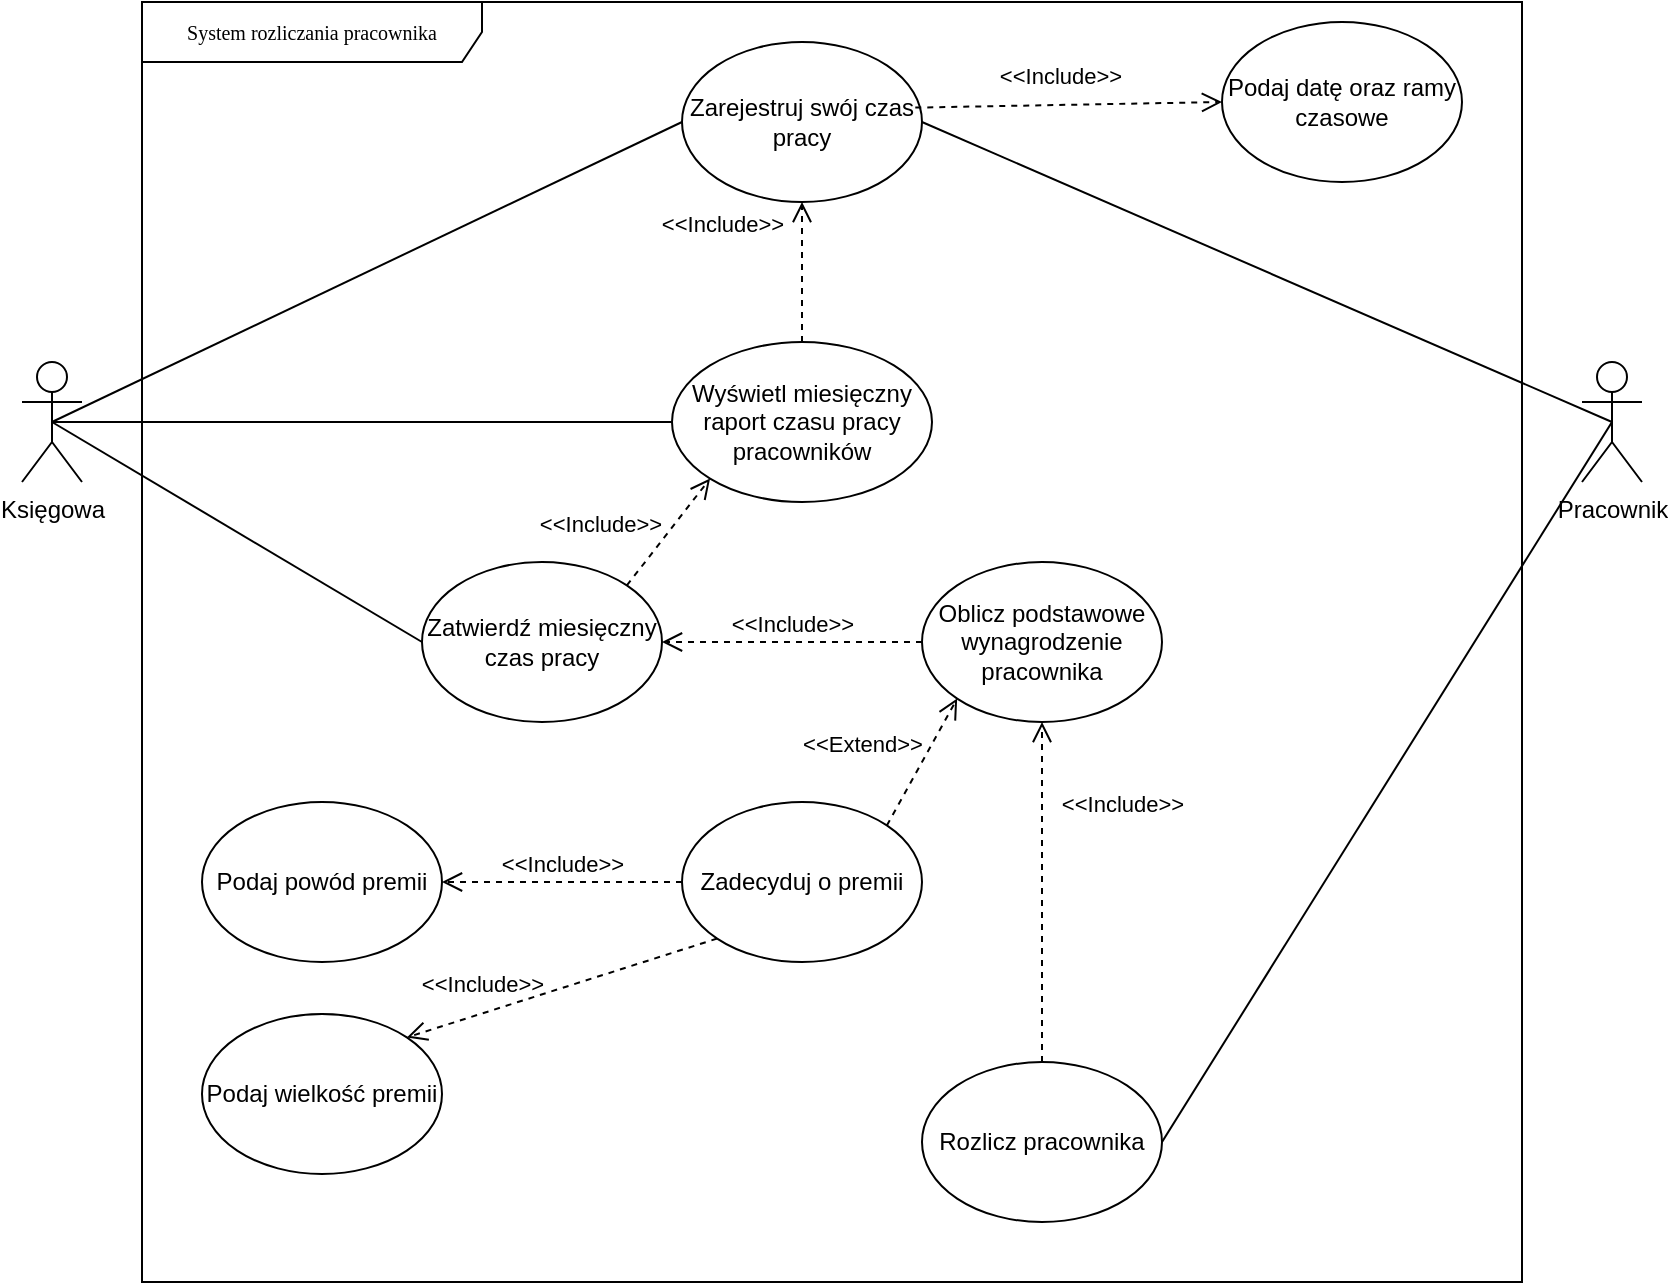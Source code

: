<mxfile version="26.0.9">
  <diagram name="Page-1" id="c4acf3e9-155e-7222-9cf6-157b1a14988f">
    <mxGraphModel dx="627" dy="565" grid="1" gridSize="10" guides="1" tooltips="1" connect="1" arrows="1" fold="1" page="1" pageScale="1" pageWidth="850" pageHeight="1100" background="none" math="0" shadow="0">
      <root>
        <mxCell id="0" />
        <mxCell id="1" parent="0" />
        <mxCell id="17acba5748e5396b-1" value="System rozliczania pracownika" style="shape=umlFrame;whiteSpace=wrap;html=1;rounded=0;shadow=0;comic=0;labelBackgroundColor=none;strokeWidth=1;fontFamily=Verdana;fontSize=10;align=center;width=170;height=30;" parent="1" vertex="1">
          <mxGeometry x="80" y="40" width="690" height="640" as="geometry" />
        </mxCell>
        <mxCell id="QQ5KWBCE0LgN9xvqeI5i-3" value="Pracownik" style="shape=umlActor;verticalLabelPosition=bottom;verticalAlign=top;html=1;" parent="1" vertex="1">
          <mxGeometry x="800" y="220" width="30" height="60" as="geometry" />
        </mxCell>
        <mxCell id="QQ5KWBCE0LgN9xvqeI5i-4" value="Księgowa" style="shape=umlActor;verticalLabelPosition=bottom;verticalAlign=top;html=1;" parent="1" vertex="1">
          <mxGeometry x="20" y="220" width="30" height="60" as="geometry" />
        </mxCell>
        <mxCell id="QQ5KWBCE0LgN9xvqeI5i-22" value="Wyświetl miesięczny raport czasu pracy pracowników" style="ellipse;whiteSpace=wrap;html=1;" parent="1" vertex="1">
          <mxGeometry x="345" y="210" width="130" height="80" as="geometry" />
        </mxCell>
        <mxCell id="QQ5KWBCE0LgN9xvqeI5i-49" value="" style="endArrow=none;html=1;rounded=0;entryX=0.5;entryY=0.5;entryDx=0;entryDy=0;entryPerimeter=0;exitX=0;exitY=0.5;exitDx=0;exitDy=0;" parent="1" source="QQ5KWBCE0LgN9xvqeI5i-22" target="QQ5KWBCE0LgN9xvqeI5i-4" edge="1">
          <mxGeometry width="50" height="50" relative="1" as="geometry">
            <mxPoint x="280" y="310" as="sourcePoint" />
            <mxPoint x="45" y="310" as="targetPoint" />
          </mxGeometry>
        </mxCell>
        <mxCell id="QQ5KWBCE0LgN9xvqeI5i-55" value="" style="endArrow=block;dashed=1;endFill=0;endSize=12;html=1;rounded=0;exitX=0.5;exitY=0;exitDx=0;exitDy=0;" parent="1" edge="1">
          <mxGeometry width="160" relative="1" as="geometry">
            <mxPoint x="330" y="260" as="sourcePoint" />
            <mxPoint x="330" y="260" as="targetPoint" />
          </mxGeometry>
        </mxCell>
        <mxCell id="QQ5KWBCE0LgN9xvqeI5i-60" value="" style="endArrow=none;html=1;rounded=0;entryX=1;entryY=0.5;entryDx=0;entryDy=0;exitX=0.5;exitY=0.5;exitDx=0;exitDy=0;exitPerimeter=0;" parent="1" source="QQ5KWBCE0LgN9xvqeI5i-3" target="QQ5KWBCE0LgN9xvqeI5i-66" edge="1">
          <mxGeometry width="50" height="50" relative="1" as="geometry">
            <mxPoint x="660" y="119.58" as="sourcePoint" />
            <mxPoint x="320" y="130" as="targetPoint" />
          </mxGeometry>
        </mxCell>
        <mxCell id="QQ5KWBCE0LgN9xvqeI5i-65" value="Oblicz podstawowe wynagrodzenie pracownika" style="ellipse;whiteSpace=wrap;html=1;" parent="1" vertex="1">
          <mxGeometry x="470" y="320" width="120" height="80" as="geometry" />
        </mxCell>
        <mxCell id="QQ5KWBCE0LgN9xvqeI5i-66" value="Zarejestruj swój czas pracy" style="ellipse;whiteSpace=wrap;html=1;" parent="1" vertex="1">
          <mxGeometry x="350" y="60" width="120" height="80" as="geometry" />
        </mxCell>
        <mxCell id="QQ5KWBCE0LgN9xvqeI5i-68" value="" style="endArrow=none;html=1;rounded=0;entryX=0.5;entryY=0.5;entryDx=0;entryDy=0;entryPerimeter=0;exitX=0;exitY=0.5;exitDx=0;exitDy=0;" parent="1" source="QQ5KWBCE0LgN9xvqeI5i-66" target="QQ5KWBCE0LgN9xvqeI5i-4" edge="1">
          <mxGeometry width="50" height="50" relative="1" as="geometry">
            <mxPoint x="335" y="280" as="sourcePoint" />
            <mxPoint x="50" y="280" as="targetPoint" />
          </mxGeometry>
        </mxCell>
        <mxCell id="QQ5KWBCE0LgN9xvqeI5i-72" value="Rozlicz pracownika" style="ellipse;whiteSpace=wrap;html=1;" parent="1" vertex="1">
          <mxGeometry x="470" y="570" width="120" height="80" as="geometry" />
        </mxCell>
        <mxCell id="QQ5KWBCE0LgN9xvqeI5i-73" value="Zadecyduj o premii" style="ellipse;whiteSpace=wrap;html=1;" parent="1" vertex="1">
          <mxGeometry x="350" y="440" width="120" height="80" as="geometry" />
        </mxCell>
        <mxCell id="QQ5KWBCE0LgN9xvqeI5i-74" value="" style="endArrow=none;html=1;rounded=0;entryX=1;entryY=0.5;entryDx=0;entryDy=0;exitX=0.5;exitY=0.5;exitDx=0;exitDy=0;exitPerimeter=0;" parent="1" source="QQ5KWBCE0LgN9xvqeI5i-3" target="QQ5KWBCE0LgN9xvqeI5i-72" edge="1">
          <mxGeometry width="50" height="50" relative="1" as="geometry">
            <mxPoint x="815" y="310" as="sourcePoint" />
            <mxPoint x="470" y="310" as="targetPoint" />
          </mxGeometry>
        </mxCell>
        <mxCell id="QQ5KWBCE0LgN9xvqeI5i-77" value="Podaj wielkość premii" style="ellipse;whiteSpace=wrap;html=1;" parent="1" vertex="1">
          <mxGeometry x="110" y="546" width="120" height="80" as="geometry" />
        </mxCell>
        <mxCell id="QQ5KWBCE0LgN9xvqeI5i-81" value="Podaj powód premii" style="ellipse;whiteSpace=wrap;html=1;" parent="1" vertex="1">
          <mxGeometry x="110" y="440" width="120" height="80" as="geometry" />
        </mxCell>
        <mxCell id="QQ5KWBCE0LgN9xvqeI5i-85" value="Podaj datę oraz ramy czasowe" style="ellipse;whiteSpace=wrap;html=1;" parent="1" vertex="1">
          <mxGeometry x="620" y="50" width="120" height="80" as="geometry" />
        </mxCell>
        <mxCell id="QQ5KWBCE0LgN9xvqeI5i-88" value="Zatwierdź miesięczny czas pracy" style="ellipse;whiteSpace=wrap;html=1;" parent="1" vertex="1">
          <mxGeometry x="220" y="320" width="120" height="80" as="geometry" />
        </mxCell>
        <mxCell id="QQ5KWBCE0LgN9xvqeI5i-111" value="" style="endArrow=none;html=1;rounded=0;entryX=0.5;entryY=0.5;entryDx=0;entryDy=0;entryPerimeter=0;exitX=0;exitY=0.5;exitDx=0;exitDy=0;" parent="1" source="QQ5KWBCE0LgN9xvqeI5i-88" target="QQ5KWBCE0LgN9xvqeI5i-4" edge="1">
          <mxGeometry width="50" height="50" relative="1" as="geometry">
            <mxPoint x="360" y="260" as="sourcePoint" />
            <mxPoint x="45" y="260" as="targetPoint" />
          </mxGeometry>
        </mxCell>
        <mxCell id="Ez4-qI9eSprWymzFdfLd-1" value="&amp;lt;&amp;lt;Include&amp;gt;&amp;gt;" style="endArrow=open;startArrow=none;endFill=0;startFill=0;endSize=8;html=1;verticalAlign=bottom;dashed=1;labelBackgroundColor=none;rounded=0;entryX=1;entryY=0.5;entryDx=0;entryDy=0;exitX=0;exitY=0.5;exitDx=0;exitDy=0;" parent="1" source="QQ5KWBCE0LgN9xvqeI5i-65" target="QQ5KWBCE0LgN9xvqeI5i-88" edge="1">
          <mxGeometry width="160" relative="1" as="geometry">
            <mxPoint x="330" y="320" as="sourcePoint" />
            <mxPoint x="490" y="320" as="targetPoint" />
          </mxGeometry>
        </mxCell>
        <mxCell id="Ez4-qI9eSprWymzFdfLd-2" value="&amp;lt;&amp;lt;Extend&amp;gt;&amp;gt;" style="endArrow=open;startArrow=none;endFill=0;startFill=0;endSize=8;html=1;verticalAlign=bottom;dashed=1;labelBackgroundColor=none;rounded=0;entryX=0;entryY=1;entryDx=0;entryDy=0;exitX=1;exitY=0;exitDx=0;exitDy=0;" parent="1" source="QQ5KWBCE0LgN9xvqeI5i-73" target="QQ5KWBCE0LgN9xvqeI5i-65" edge="1">
          <mxGeometry x="-0.401" y="26" width="160" relative="1" as="geometry">
            <mxPoint x="450" y="390" as="sourcePoint" />
            <mxPoint x="320" y="390" as="targetPoint" />
            <mxPoint as="offset" />
          </mxGeometry>
        </mxCell>
        <mxCell id="Ez4-qI9eSprWymzFdfLd-3" value="&amp;lt;&amp;lt;Include&amp;gt;&amp;gt;" style="endArrow=open;startArrow=none;endFill=0;startFill=0;endSize=8;html=1;verticalAlign=bottom;dashed=1;labelBackgroundColor=none;rounded=0;exitX=0.5;exitY=0;exitDx=0;exitDy=0;entryX=0.5;entryY=1;entryDx=0;entryDy=0;" parent="1" source="QQ5KWBCE0LgN9xvqeI5i-22" target="QQ5KWBCE0LgN9xvqeI5i-66" edge="1">
          <mxGeometry x="0.429" y="40" width="160" relative="1" as="geometry">
            <mxPoint x="380" y="180" as="sourcePoint" />
            <mxPoint x="290" y="250" as="targetPoint" />
            <mxPoint as="offset" />
          </mxGeometry>
        </mxCell>
        <mxCell id="Ez4-qI9eSprWymzFdfLd-4" value="&amp;lt;&amp;lt;Include&amp;gt;&amp;gt;" style="endArrow=open;startArrow=none;endFill=0;startFill=0;endSize=8;html=1;verticalAlign=bottom;dashed=1;labelBackgroundColor=none;rounded=0;entryX=1;entryY=0.5;entryDx=0;entryDy=0;exitX=0;exitY=0.5;exitDx=0;exitDy=0;" parent="1" source="QQ5KWBCE0LgN9xvqeI5i-73" target="QQ5KWBCE0LgN9xvqeI5i-81" edge="1">
          <mxGeometry width="160" relative="1" as="geometry">
            <mxPoint x="360" y="450" as="sourcePoint" />
            <mxPoint x="230" y="450" as="targetPoint" />
          </mxGeometry>
        </mxCell>
        <mxCell id="Ez4-qI9eSprWymzFdfLd-5" value="&amp;lt;&amp;lt;Include&amp;gt;&amp;gt;" style="endArrow=open;startArrow=none;endFill=0;startFill=0;endSize=8;html=1;verticalAlign=bottom;dashed=1;labelBackgroundColor=none;rounded=0;entryX=1;entryY=0;entryDx=0;entryDy=0;exitX=0;exitY=1;exitDx=0;exitDy=0;" parent="1" source="QQ5KWBCE0LgN9xvqeI5i-73" target="QQ5KWBCE0LgN9xvqeI5i-77" edge="1">
          <mxGeometry x="0.494" y="-5" width="160" relative="1" as="geometry">
            <mxPoint x="340" y="520" as="sourcePoint" />
            <mxPoint x="220" y="520" as="targetPoint" />
            <mxPoint as="offset" />
          </mxGeometry>
        </mxCell>
        <mxCell id="Ez4-qI9eSprWymzFdfLd-6" value="&amp;lt;&amp;lt;Include&amp;gt;&amp;gt;" style="endArrow=open;startArrow=none;endFill=0;startFill=0;endSize=8;html=1;verticalAlign=bottom;dashed=1;labelBackgroundColor=none;rounded=0;entryX=0.5;entryY=1;entryDx=0;entryDy=0;exitX=0.5;exitY=0;exitDx=0;exitDy=0;" parent="1" source="QQ5KWBCE0LgN9xvqeI5i-72" target="QQ5KWBCE0LgN9xvqeI5i-65" edge="1">
          <mxGeometry x="0.412" y="-40" width="160" relative="1" as="geometry">
            <mxPoint x="406" y="546" as="sourcePoint" />
            <mxPoint x="250" y="596" as="targetPoint" />
            <mxPoint as="offset" />
          </mxGeometry>
        </mxCell>
        <mxCell id="Ez4-qI9eSprWymzFdfLd-7" value="&amp;lt;&amp;lt;Include&amp;gt;&amp;gt;" style="endArrow=open;startArrow=none;endFill=0;startFill=0;endSize=8;html=1;verticalAlign=bottom;dashed=1;labelBackgroundColor=none;rounded=0;entryX=0;entryY=0.5;entryDx=0;entryDy=0;exitX=0.972;exitY=0.41;exitDx=0;exitDy=0;exitPerimeter=0;" parent="1" source="QQ5KWBCE0LgN9xvqeI5i-66" target="QQ5KWBCE0LgN9xvqeI5i-85" edge="1">
          <mxGeometry x="-0.062" y="5" width="160" relative="1" as="geometry">
            <mxPoint x="630" y="190" as="sourcePoint" />
            <mxPoint x="510" y="190" as="targetPoint" />
            <mxPoint as="offset" />
          </mxGeometry>
        </mxCell>
        <mxCell id="Ez4-qI9eSprWymzFdfLd-10" value="&amp;lt;&amp;lt;Include&amp;gt;&amp;gt;" style="endArrow=open;startArrow=none;endFill=0;startFill=0;endSize=8;html=1;verticalAlign=bottom;dashed=1;labelBackgroundColor=none;rounded=0;entryX=0;entryY=1;entryDx=0;entryDy=0;exitX=1;exitY=0;exitDx=0;exitDy=0;" parent="1" source="QQ5KWBCE0LgN9xvqeI5i-88" target="QQ5KWBCE0LgN9xvqeI5i-22" edge="1">
          <mxGeometry x="-0.755" y="24" width="160" relative="1" as="geometry">
            <mxPoint x="470" y="330" as="sourcePoint" />
            <mxPoint x="340" y="330" as="targetPoint" />
            <mxPoint as="offset" />
          </mxGeometry>
        </mxCell>
      </root>
    </mxGraphModel>
  </diagram>
</mxfile>

